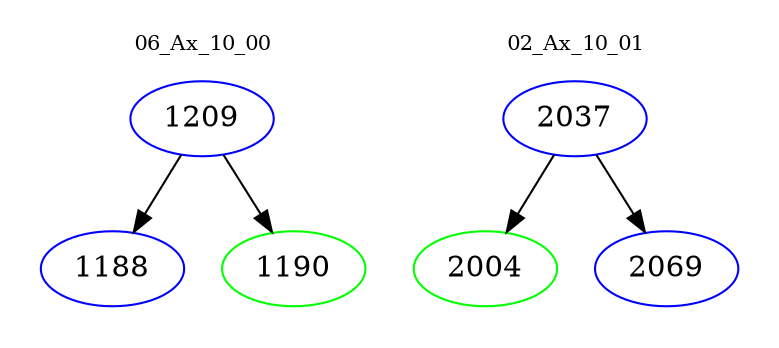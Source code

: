 digraph{
subgraph cluster_0 {
color = white
label = "06_Ax_10_00";
fontsize=10;
T0_1209 [label="1209", color="blue"]
T0_1209 -> T0_1188 [color="black"]
T0_1188 [label="1188", color="blue"]
T0_1209 -> T0_1190 [color="black"]
T0_1190 [label="1190", color="green"]
}
subgraph cluster_1 {
color = white
label = "02_Ax_10_01";
fontsize=10;
T1_2037 [label="2037", color="blue"]
T1_2037 -> T1_2004 [color="black"]
T1_2004 [label="2004", color="green"]
T1_2037 -> T1_2069 [color="black"]
T1_2069 [label="2069", color="blue"]
}
}
